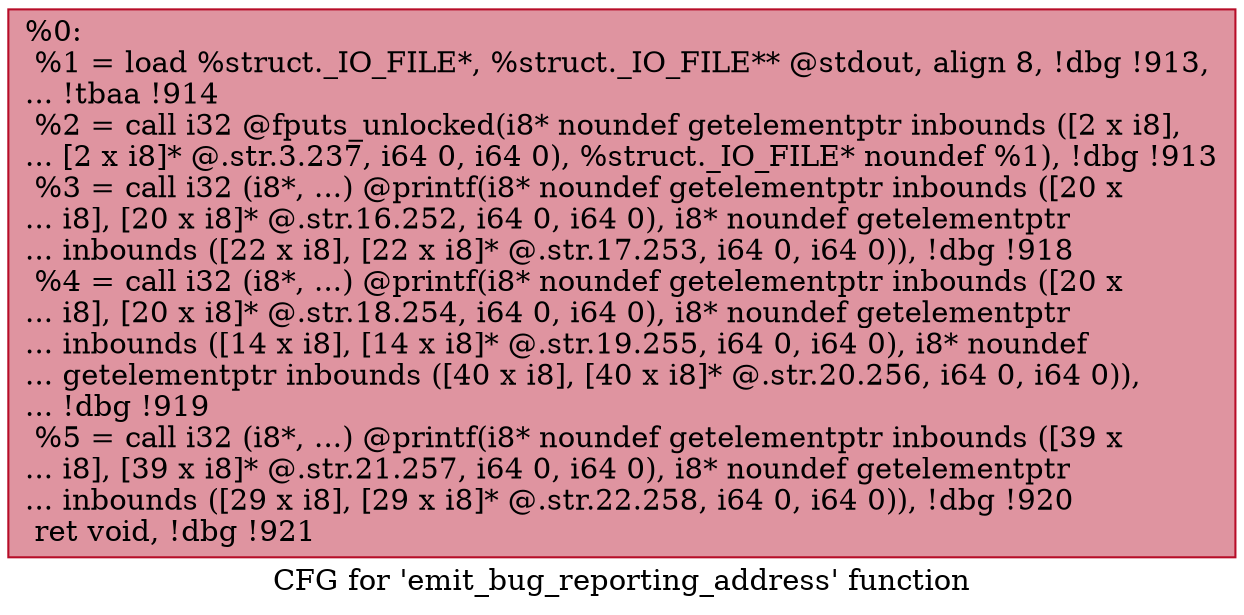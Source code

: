 digraph "CFG for 'emit_bug_reporting_address' function" {
	label="CFG for 'emit_bug_reporting_address' function";

	Node0xe1fcf0 [shape=record,color="#b70d28ff", style=filled, fillcolor="#b70d2870",label="{%0:\l  %1 = load %struct._IO_FILE*, %struct._IO_FILE** @stdout, align 8, !dbg !913,\l... !tbaa !914\l  %2 = call i32 @fputs_unlocked(i8* noundef getelementptr inbounds ([2 x i8],\l... [2 x i8]* @.str.3.237, i64 0, i64 0), %struct._IO_FILE* noundef %1), !dbg !913\l  %3 = call i32 (i8*, ...) @printf(i8* noundef getelementptr inbounds ([20 x\l... i8], [20 x i8]* @.str.16.252, i64 0, i64 0), i8* noundef getelementptr\l... inbounds ([22 x i8], [22 x i8]* @.str.17.253, i64 0, i64 0)), !dbg !918\l  %4 = call i32 (i8*, ...) @printf(i8* noundef getelementptr inbounds ([20 x\l... i8], [20 x i8]* @.str.18.254, i64 0, i64 0), i8* noundef getelementptr\l... inbounds ([14 x i8], [14 x i8]* @.str.19.255, i64 0, i64 0), i8* noundef\l... getelementptr inbounds ([40 x i8], [40 x i8]* @.str.20.256, i64 0, i64 0)),\l... !dbg !919\l  %5 = call i32 (i8*, ...) @printf(i8* noundef getelementptr inbounds ([39 x\l... i8], [39 x i8]* @.str.21.257, i64 0, i64 0), i8* noundef getelementptr\l... inbounds ([29 x i8], [29 x i8]* @.str.22.258, i64 0, i64 0)), !dbg !920\l  ret void, !dbg !921\l}"];
}
